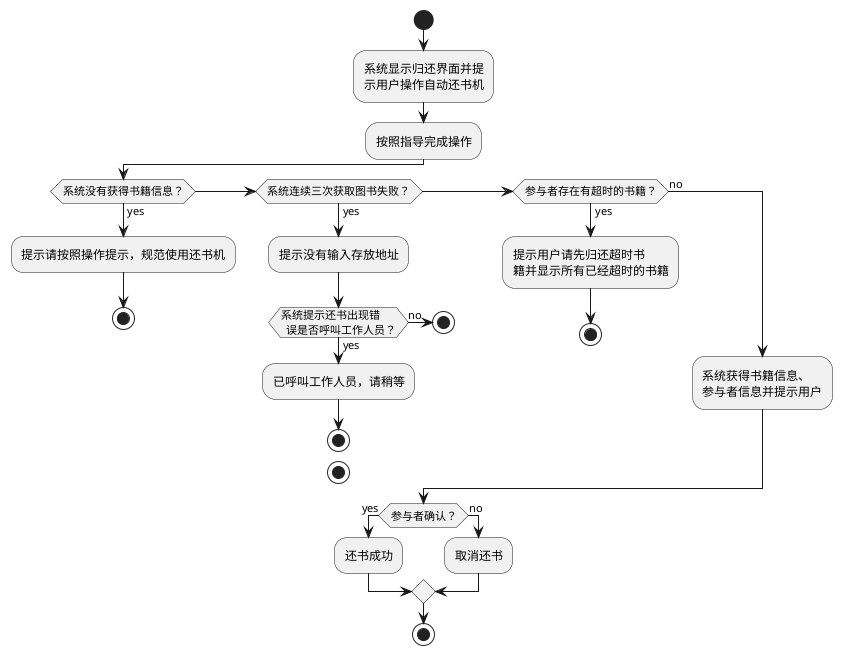 @startuml
start
:系统显示归还界面并提
示用户操作自动还书机;
:按照指导完成操作;
if (系统没有获得书籍信息？) then (yes)
  :提示请按照操作提示，规范使用还书机;
    stop
elseif (系统连续三次获取图书失败？) then (yes)
  :提示没有输入存放地址;
  if (系统提示还书出现错
  误是否呼叫工作人员？) then (yes)
  :已呼叫工作人员，请稍等;
  stop
    else (no)
    stop
  endif
  stop
elseif (参与者存在有超时的书籍？) then (yes)
  :提示用户请先归还超时书
  籍并显示所有已经超时的书籍;
    stop
else (no)
  :系统获得书籍信息、
  参与者信息并提示用户;
endif
if (参与者确认？) then (yes)
  :还书成功;
else (no)
  :取消还书;
endif
stop
@enduml